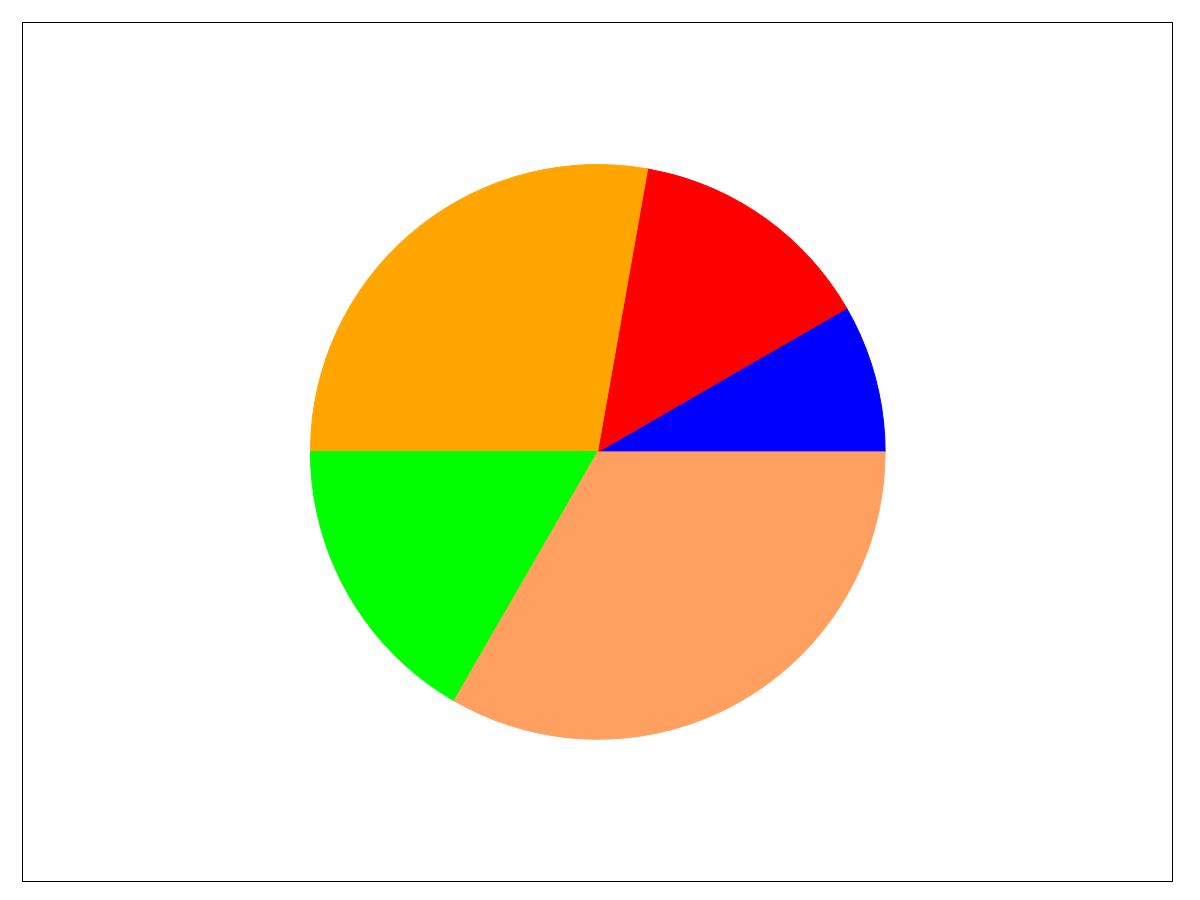 unset key
unset tics
set object 1 circle at graph .5,.5 size graph .25 fillcolor rgb 'blue' fillstyle solid \
    arc [0:30] front                                                                       
set object 2 circle at graph .5,.5 size graph .25 fillcolor rgb 'red' fillstyle solid \
    arc [30:80] front                                                                      
set object 3 circle at graph .5,.5 size graph .25 fillcolor rgb 'orange' fillstyle solid \
    arc [80:180] front                                                                       
set object 4 circle at graph .5,.5 size graph .25 fillcolor rgb 'green' fillstyle solid \
    arc [180:240] front  
set object 5 circle at graph .5,.5 size graph .25 fillcolor rgb 'sandybrown' fillstyle solid \
    arc [240:360] front
plot [0:1][0:1] -1
